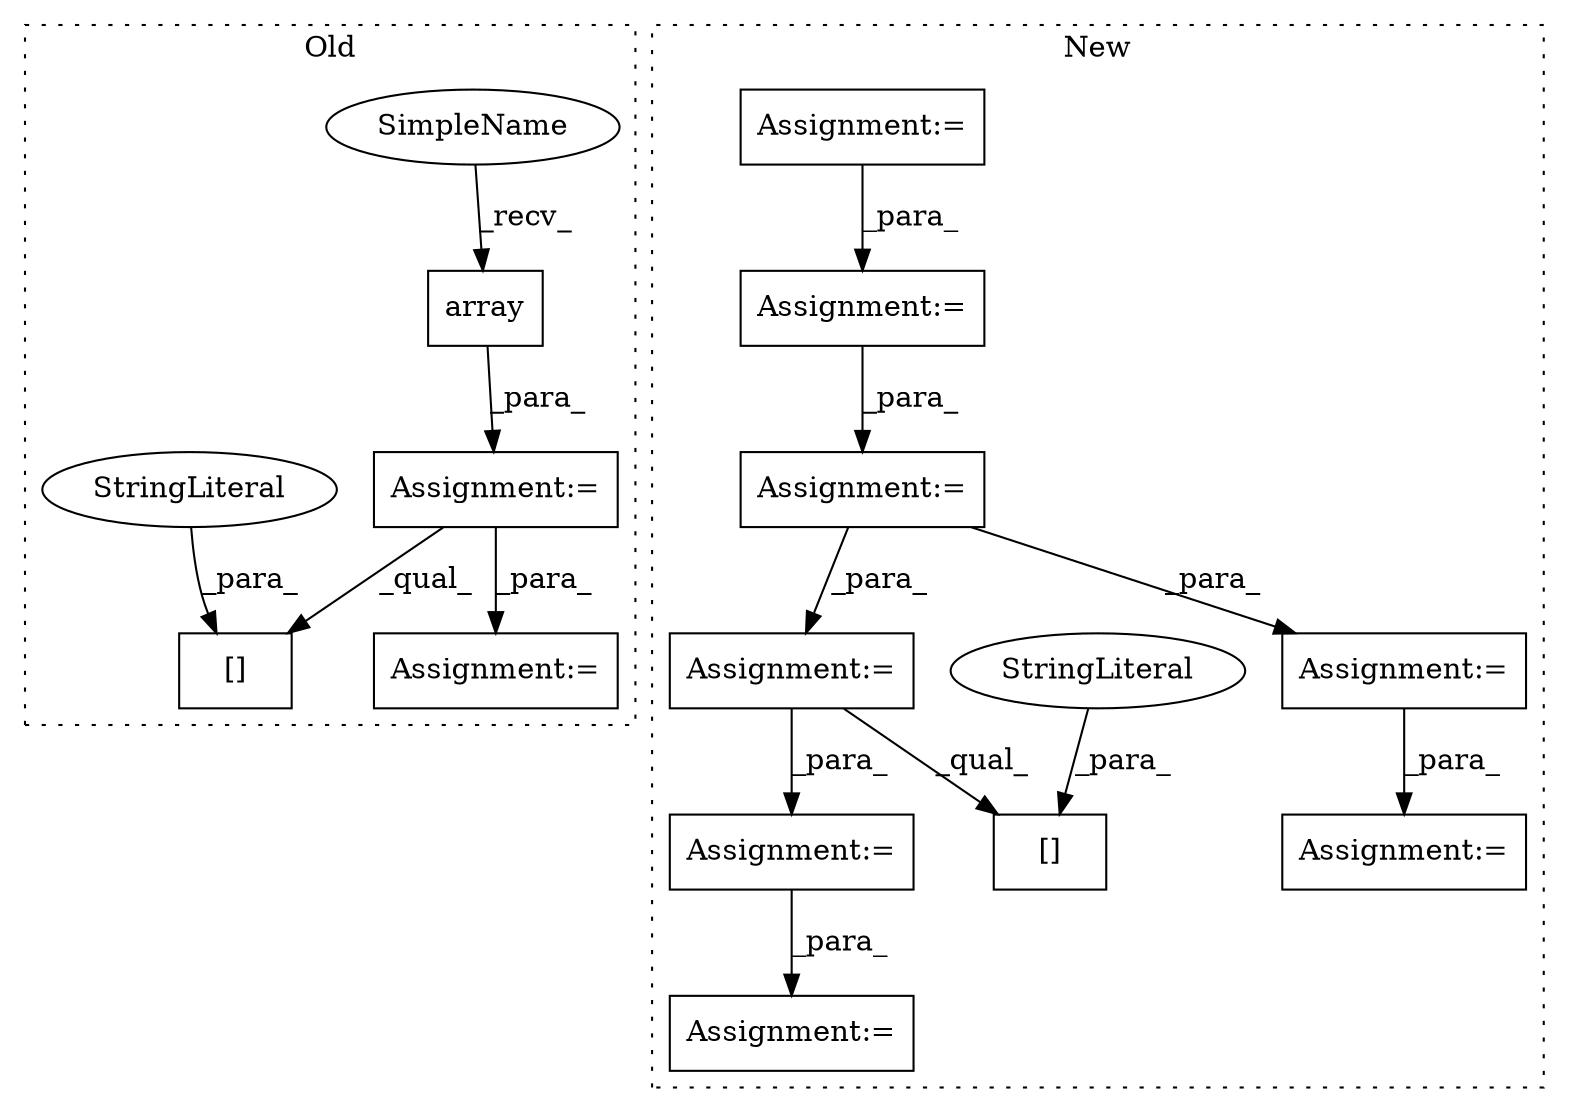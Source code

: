 digraph G {
subgraph cluster0 {
1 [label="SimpleName" a="42" s="3075" l="5" shape="ellipse"];
10 [label="array" a="32" s="3081,3118" l="6,1" shape="box"];
12 [label="[]" a="2" s="3245,3361" l="10,1" shape="box"];
14 [label="StringLiteral" a="45" s="3255" l="106" shape="ellipse"];
15 [label="Assignment:=" a="7" s="3192" l="1" shape="box"];
16 [label="Assignment:=" a="7" s="3074" l="1" shape="box"];
label = "Old";
style="dotted";
}
subgraph cluster1 {
2 [label="Assignment:=" a="7" s="3584" l="25" shape="box"];
3 [label="Assignment:=" a="7" s="3150" l="17" shape="box"];
4 [label="Assignment:=" a="7" s="3297" l="24" shape="box"];
5 [label="Assignment:=" a="7" s="3426" l="25" shape="box"];
6 [label="Assignment:=" a="7" s="3069" l="12" shape="box"];
7 [label="Assignment:=" a="7" s="3336" l="1" shape="box"];
8 [label="Assignment:=" a="7" s="3625" l="1" shape="box"];
9 [label="Assignment:=" a="7" s="3466" l="1" shape="box"];
11 [label="[]" a="2" s="3490,3515" l="2,1" shape="box"];
13 [label="StringLiteral" a="45" s="3492" l="23" shape="ellipse"];
label = "New";
style="dotted";
}
1 -> 10 [label="_recv_"];
2 -> 9 [label="_para_"];
2 -> 11 [label="_qual_"];
3 -> 6 [label="_para_"];
4 -> 5 [label="_para_"];
4 -> 2 [label="_para_"];
5 -> 7 [label="_para_"];
6 -> 4 [label="_para_"];
9 -> 8 [label="_para_"];
10 -> 16 [label="_para_"];
13 -> 11 [label="_para_"];
14 -> 12 [label="_para_"];
16 -> 15 [label="_para_"];
16 -> 12 [label="_qual_"];
}